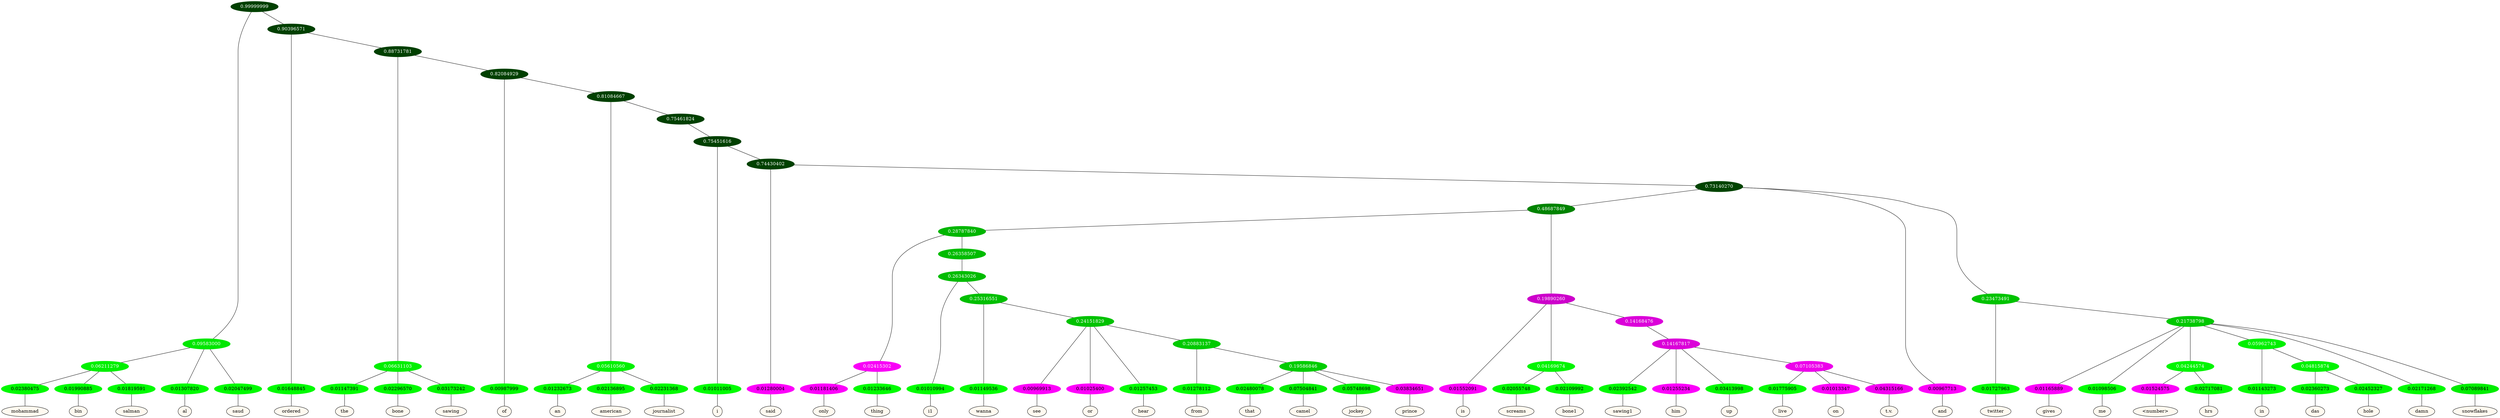 graph {
	node [format=png height=0.15 nodesep=0.001 ordering=out overlap=prism overlap_scaling=0.01 ranksep=0.001 ratio=0.2 style=filled width=0.15]
	{
		rank=same
		a_w_8 [label=mohammad color=black fillcolor=floralwhite style="filled,solid"]
		a_w_9 [label=bin color=black fillcolor=floralwhite style="filled,solid"]
		a_w_10 [label=salman color=black fillcolor=floralwhite style="filled,solid"]
		a_w_4 [label=al color=black fillcolor=floralwhite style="filled,solid"]
		a_w_5 [label=saud color=black fillcolor=floralwhite style="filled,solid"]
		a_w_6 [label=ordered color=black fillcolor=floralwhite style="filled,solid"]
		a_w_13 [label=the color=black fillcolor=floralwhite style="filled,solid"]
		a_w_14 [label=bone color=black fillcolor=floralwhite style="filled,solid"]
		a_w_15 [label=sawing color=black fillcolor=floralwhite style="filled,solid"]
		a_w_16 [label=of color=black fillcolor=floralwhite style="filled,solid"]
		a_w_20 [label=an color=black fillcolor=floralwhite style="filled,solid"]
		a_w_21 [label=american color=black fillcolor=floralwhite style="filled,solid"]
		a_w_22 [label=journalist color=black fillcolor=floralwhite style="filled,solid"]
		a_w_24 [label=i color=black fillcolor=floralwhite style="filled,solid"]
		a_w_26 [label=said color=black fillcolor=floralwhite style="filled,solid"]
		a_w_46 [label=only color=black fillcolor=floralwhite style="filled,solid"]
		a_w_47 [label=thing color=black fillcolor=floralwhite style="filled,solid"]
		a_w_56 [label=i1 color=black fillcolor=floralwhite style="filled,solid"]
		a_w_64 [label=wanna color=black fillcolor=floralwhite style="filled,solid"]
		a_w_69 [label=see color=black fillcolor=floralwhite style="filled,solid"]
		a_w_70 [label=or color=black fillcolor=floralwhite style="filled,solid"]
		a_w_71 [label=hear color=black fillcolor=floralwhite style="filled,solid"]
		a_w_73 [label=from color=black fillcolor=floralwhite style="filled,solid"]
		a_w_75 [label=that color=black fillcolor=floralwhite style="filled,solid"]
		a_w_76 [label=camel color=black fillcolor=floralwhite style="filled,solid"]
		a_w_77 [label=jockey color=black fillcolor=floralwhite style="filled,solid"]
		a_w_78 [label=prince color=black fillcolor=floralwhite style="filled,solid"]
		a_w_37 [label=is color=black fillcolor=floralwhite style="filled,solid"]
		a_w_49 [label=screams color=black fillcolor=floralwhite style="filled,solid"]
		a_w_50 [label=bone1 color=black fillcolor=floralwhite style="filled,solid"]
		a_w_58 [label=sawing1 color=black fillcolor=floralwhite style="filled,solid"]
		a_w_59 [label=him color=black fillcolor=floralwhite style="filled,solid"]
		a_w_60 [label=up color=black fillcolor=floralwhite style="filled,solid"]
		a_w_66 [label=live color=black fillcolor=floralwhite style="filled,solid"]
		a_w_67 [label=on color=black fillcolor=floralwhite style="filled,solid"]
		a_w_68 [label="t.v." color=black fillcolor=floralwhite style="filled,solid"]
		a_w_29 [label=and color=black fillcolor=floralwhite style="filled,solid"]
		a_w_33 [label=twitter color=black fillcolor=floralwhite style="filled,solid"]
		a_w_40 [label=gives color=black fillcolor=floralwhite style="filled,solid"]
		a_w_41 [label=me color=black fillcolor=floralwhite style="filled,solid"]
		a_w_52 [label="\<number\>" color=black fillcolor=floralwhite style="filled,solid"]
		a_w_53 [label=hrs color=black fillcolor=floralwhite style="filled,solid"]
		a_w_54 [label=in color=black fillcolor=floralwhite style="filled,solid"]
		a_w_62 [label=das color=black fillcolor=floralwhite style="filled,solid"]
		a_w_63 [label=hole color=black fillcolor=floralwhite style="filled,solid"]
		a_w_44 [label=damn color=black fillcolor=floralwhite style="filled,solid"]
		a_w_45 [label=snowflakes color=black fillcolor=floralwhite style="filled,solid"]
	}
	a_n_8 -- a_w_8
	a_n_9 -- a_w_9
	a_n_10 -- a_w_10
	a_n_4 -- a_w_4
	a_n_5 -- a_w_5
	a_n_6 -- a_w_6
	a_n_13 -- a_w_13
	a_n_14 -- a_w_14
	a_n_15 -- a_w_15
	a_n_16 -- a_w_16
	a_n_20 -- a_w_20
	a_n_21 -- a_w_21
	a_n_22 -- a_w_22
	a_n_24 -- a_w_24
	a_n_26 -- a_w_26
	a_n_46 -- a_w_46
	a_n_47 -- a_w_47
	a_n_56 -- a_w_56
	a_n_64 -- a_w_64
	a_n_69 -- a_w_69
	a_n_70 -- a_w_70
	a_n_71 -- a_w_71
	a_n_73 -- a_w_73
	a_n_75 -- a_w_75
	a_n_76 -- a_w_76
	a_n_77 -- a_w_77
	a_n_78 -- a_w_78
	a_n_37 -- a_w_37
	a_n_49 -- a_w_49
	a_n_50 -- a_w_50
	a_n_58 -- a_w_58
	a_n_59 -- a_w_59
	a_n_60 -- a_w_60
	a_n_66 -- a_w_66
	a_n_67 -- a_w_67
	a_n_68 -- a_w_68
	a_n_29 -- a_w_29
	a_n_33 -- a_w_33
	a_n_40 -- a_w_40
	a_n_41 -- a_w_41
	a_n_52 -- a_w_52
	a_n_53 -- a_w_53
	a_n_54 -- a_w_54
	a_n_62 -- a_w_62
	a_n_63 -- a_w_63
	a_n_44 -- a_w_44
	a_n_45 -- a_w_45
	{
		rank=same
		a_n_8 [label=0.02380475 color="0.334 1.000 0.976" fontcolor=black]
		a_n_9 [label=0.01990885 color="0.334 1.000 0.980" fontcolor=black]
		a_n_10 [label=0.01819591 color="0.334 1.000 0.982" fontcolor=black]
		a_n_4 [label=0.01307820 color="0.334 1.000 0.987" fontcolor=black]
		a_n_5 [label=0.02047499 color="0.334 1.000 0.980" fontcolor=black]
		a_n_6 [label=0.01648845 color="0.334 1.000 0.984" fontcolor=black]
		a_n_13 [label=0.01147391 color="0.334 1.000 0.989" fontcolor=black]
		a_n_14 [label=0.02296570 color="0.334 1.000 0.977" fontcolor=black]
		a_n_15 [label=0.03173242 color="0.334 1.000 0.968" fontcolor=black]
		a_n_16 [label=0.00987999 color="0.334 1.000 0.990" fontcolor=black]
		a_n_20 [label=0.01232673 color="0.334 1.000 0.988" fontcolor=black]
		a_n_21 [label=0.02136895 color="0.334 1.000 0.979" fontcolor=black]
		a_n_22 [label=0.02231368 color="0.334 1.000 0.978" fontcolor=black]
		a_n_24 [label=0.01011005 color="0.334 1.000 0.990" fontcolor=black]
		a_n_26 [label=0.01280004 color="0.835 1.000 0.987" fontcolor=black]
		a_n_46 [label=0.01181406 color="0.835 1.000 0.988" fontcolor=black]
		a_n_47 [label=0.01233646 color="0.334 1.000 0.988" fontcolor=black]
		a_n_56 [label=0.01010994 color="0.334 1.000 0.990" fontcolor=black]
		a_n_64 [label=0.01149536 color="0.334 1.000 0.989" fontcolor=black]
		a_n_69 [label=0.00969913 color="0.835 1.000 0.990" fontcolor=black]
		a_n_70 [label=0.01025400 color="0.835 1.000 0.990" fontcolor=black]
		a_n_71 [label=0.01257453 color="0.334 1.000 0.987" fontcolor=black]
		a_n_73 [label=0.01278112 color="0.334 1.000 0.987" fontcolor=black]
		a_n_75 [label=0.02480078 color="0.334 1.000 0.975" fontcolor=black]
		a_n_76 [label=0.07504841 color="0.334 1.000 0.925" fontcolor=black]
		a_n_77 [label=0.05748698 color="0.334 1.000 0.943" fontcolor=black]
		a_n_78 [label=0.03834651 color="0.835 1.000 0.962" fontcolor=black]
		a_n_37 [label=0.01552091 color="0.835 1.000 0.984" fontcolor=black]
		a_n_49 [label=0.02055748 color="0.334 1.000 0.979" fontcolor=black]
		a_n_50 [label=0.02109992 color="0.334 1.000 0.979" fontcolor=black]
		a_n_58 [label=0.02392542 color="0.334 1.000 0.976" fontcolor=black]
		a_n_59 [label=0.01255234 color="0.835 1.000 0.987" fontcolor=black]
		a_n_60 [label=0.03413998 color="0.334 1.000 0.966" fontcolor=black]
		a_n_66 [label=0.01775905 color="0.334 1.000 0.982" fontcolor=black]
		a_n_67 [label=0.01013347 color="0.835 1.000 0.990" fontcolor=black]
		a_n_68 [label=0.04315166 color="0.835 1.000 0.957" fontcolor=black]
		a_n_29 [label=0.00967713 color="0.835 1.000 0.990" fontcolor=black]
		a_n_33 [label=0.01727963 color="0.334 1.000 0.983" fontcolor=black]
		a_n_40 [label=0.01165889 color="0.835 1.000 0.988" fontcolor=black]
		a_n_41 [label=0.01098506 color="0.334 1.000 0.989" fontcolor=black]
		a_n_52 [label=0.01524575 color="0.835 1.000 0.985" fontcolor=black]
		a_n_53 [label=0.02717081 color="0.334 1.000 0.973" fontcolor=black]
		a_n_54 [label=0.01143273 color="0.334 1.000 0.989" fontcolor=black]
		a_n_62 [label=0.02360273 color="0.334 1.000 0.976" fontcolor=black]
		a_n_63 [label=0.02452327 color="0.334 1.000 0.975" fontcolor=black]
		a_n_44 [label=0.02171268 color="0.334 1.000 0.978" fontcolor=black]
		a_n_45 [label=0.07089841 color="0.334 1.000 0.929" fontcolor=black]
	}
	a_n_0 [label=0.99999999 color="0.334 1.000 0.250" fontcolor=grey99]
	a_n_1 [label=0.09583000 color="0.334 1.000 0.904" fontcolor=grey99]
	a_n_0 -- a_n_1
	a_n_2 [label=0.90396571 color="0.334 1.000 0.250" fontcolor=grey99]
	a_n_0 -- a_n_2
	a_n_3 [label=0.06211279 color="0.334 1.000 0.938" fontcolor=grey99]
	a_n_1 -- a_n_3
	a_n_1 -- a_n_4
	a_n_1 -- a_n_5
	a_n_2 -- a_n_6
	a_n_7 [label=0.88731781 color="0.334 1.000 0.250" fontcolor=grey99]
	a_n_2 -- a_n_7
	a_n_3 -- a_n_8
	a_n_3 -- a_n_9
	a_n_3 -- a_n_10
	a_n_11 [label=0.06631103 color="0.334 1.000 0.934" fontcolor=grey99]
	a_n_7 -- a_n_11
	a_n_12 [label=0.82084929 color="0.334 1.000 0.250" fontcolor=grey99]
	a_n_7 -- a_n_12
	a_n_11 -- a_n_13
	a_n_11 -- a_n_14
	a_n_11 -- a_n_15
	a_n_12 -- a_n_16
	a_n_17 [label=0.81084667 color="0.334 1.000 0.250" fontcolor=grey99]
	a_n_12 -- a_n_17
	a_n_18 [label=0.05610560 color="0.334 1.000 0.944" fontcolor=grey99]
	a_n_17 -- a_n_18
	a_n_19 [label=0.75461824 color="0.334 1.000 0.250" fontcolor=grey99]
	a_n_17 -- a_n_19
	a_n_18 -- a_n_20
	a_n_18 -- a_n_21
	a_n_18 -- a_n_22
	a_n_23 [label=0.75451616 color="0.334 1.000 0.250" fontcolor=grey99]
	a_n_19 -- a_n_23
	a_n_23 -- a_n_24
	a_n_25 [label=0.74430402 color="0.334 1.000 0.256" fontcolor=grey99]
	a_n_23 -- a_n_25
	a_n_25 -- a_n_26
	a_n_27 [label=0.73140270 color="0.334 1.000 0.269" fontcolor=grey99]
	a_n_25 -- a_n_27
	a_n_28 [label=0.48687849 color="0.334 1.000 0.513" fontcolor=grey99]
	a_n_27 -- a_n_28
	a_n_27 -- a_n_29
	a_n_30 [label=0.23473491 color="0.334 1.000 0.765" fontcolor=grey99]
	a_n_27 -- a_n_30
	a_n_31 [label=0.28787840 color="0.334 1.000 0.712" fontcolor=grey99]
	a_n_28 -- a_n_31
	a_n_32 [label=0.19890260 color="0.835 1.000 0.801" fontcolor=grey99]
	a_n_28 -- a_n_32
	a_n_30 -- a_n_33
	a_n_34 [label=0.21738798 color="0.334 1.000 0.783" fontcolor=grey99]
	a_n_30 -- a_n_34
	a_n_35 [label=0.02415302 color="0.835 1.000 0.976" fontcolor=grey99]
	a_n_31 -- a_n_35
	a_n_36 [label=0.26358507 color="0.334 1.000 0.736" fontcolor=grey99]
	a_n_31 -- a_n_36
	a_n_32 -- a_n_37
	a_n_38 [label=0.04169674 color="0.334 1.000 0.958" fontcolor=grey99]
	a_n_32 -- a_n_38
	a_n_39 [label=0.14168476 color="0.835 1.000 0.858" fontcolor=grey99]
	a_n_32 -- a_n_39
	a_n_34 -- a_n_40
	a_n_34 -- a_n_41
	a_n_42 [label=0.04244574 color="0.334 1.000 0.958" fontcolor=grey99]
	a_n_34 -- a_n_42
	a_n_43 [label=0.05962743 color="0.334 1.000 0.940" fontcolor=grey99]
	a_n_34 -- a_n_43
	a_n_34 -- a_n_44
	a_n_34 -- a_n_45
	a_n_35 -- a_n_46
	a_n_35 -- a_n_47
	a_n_48 [label=0.26343026 color="0.334 1.000 0.737" fontcolor=grey99]
	a_n_36 -- a_n_48
	a_n_38 -- a_n_49
	a_n_38 -- a_n_50
	a_n_51 [label=0.14167817 color="0.835 1.000 0.858" fontcolor=grey99]
	a_n_39 -- a_n_51
	a_n_42 -- a_n_52
	a_n_42 -- a_n_53
	a_n_43 -- a_n_54
	a_n_55 [label=0.04815874 color="0.334 1.000 0.952" fontcolor=grey99]
	a_n_43 -- a_n_55
	a_n_48 -- a_n_56
	a_n_57 [label=0.25316551 color="0.334 1.000 0.747" fontcolor=grey99]
	a_n_48 -- a_n_57
	a_n_51 -- a_n_58
	a_n_51 -- a_n_59
	a_n_51 -- a_n_60
	a_n_61 [label=0.07105383 color="0.835 1.000 0.929" fontcolor=grey99]
	a_n_51 -- a_n_61
	a_n_55 -- a_n_62
	a_n_55 -- a_n_63
	a_n_57 -- a_n_64
	a_n_65 [label=0.24151829 color="0.334 1.000 0.758" fontcolor=grey99]
	a_n_57 -- a_n_65
	a_n_61 -- a_n_66
	a_n_61 -- a_n_67
	a_n_61 -- a_n_68
	a_n_65 -- a_n_69
	a_n_65 -- a_n_70
	a_n_65 -- a_n_71
	a_n_72 [label=0.20883137 color="0.334 1.000 0.791" fontcolor=grey99]
	a_n_65 -- a_n_72
	a_n_72 -- a_n_73
	a_n_74 [label=0.19586846 color="0.334 1.000 0.804" fontcolor=grey99]
	a_n_72 -- a_n_74
	a_n_74 -- a_n_75
	a_n_74 -- a_n_76
	a_n_74 -- a_n_77
	a_n_74 -- a_n_78
}
